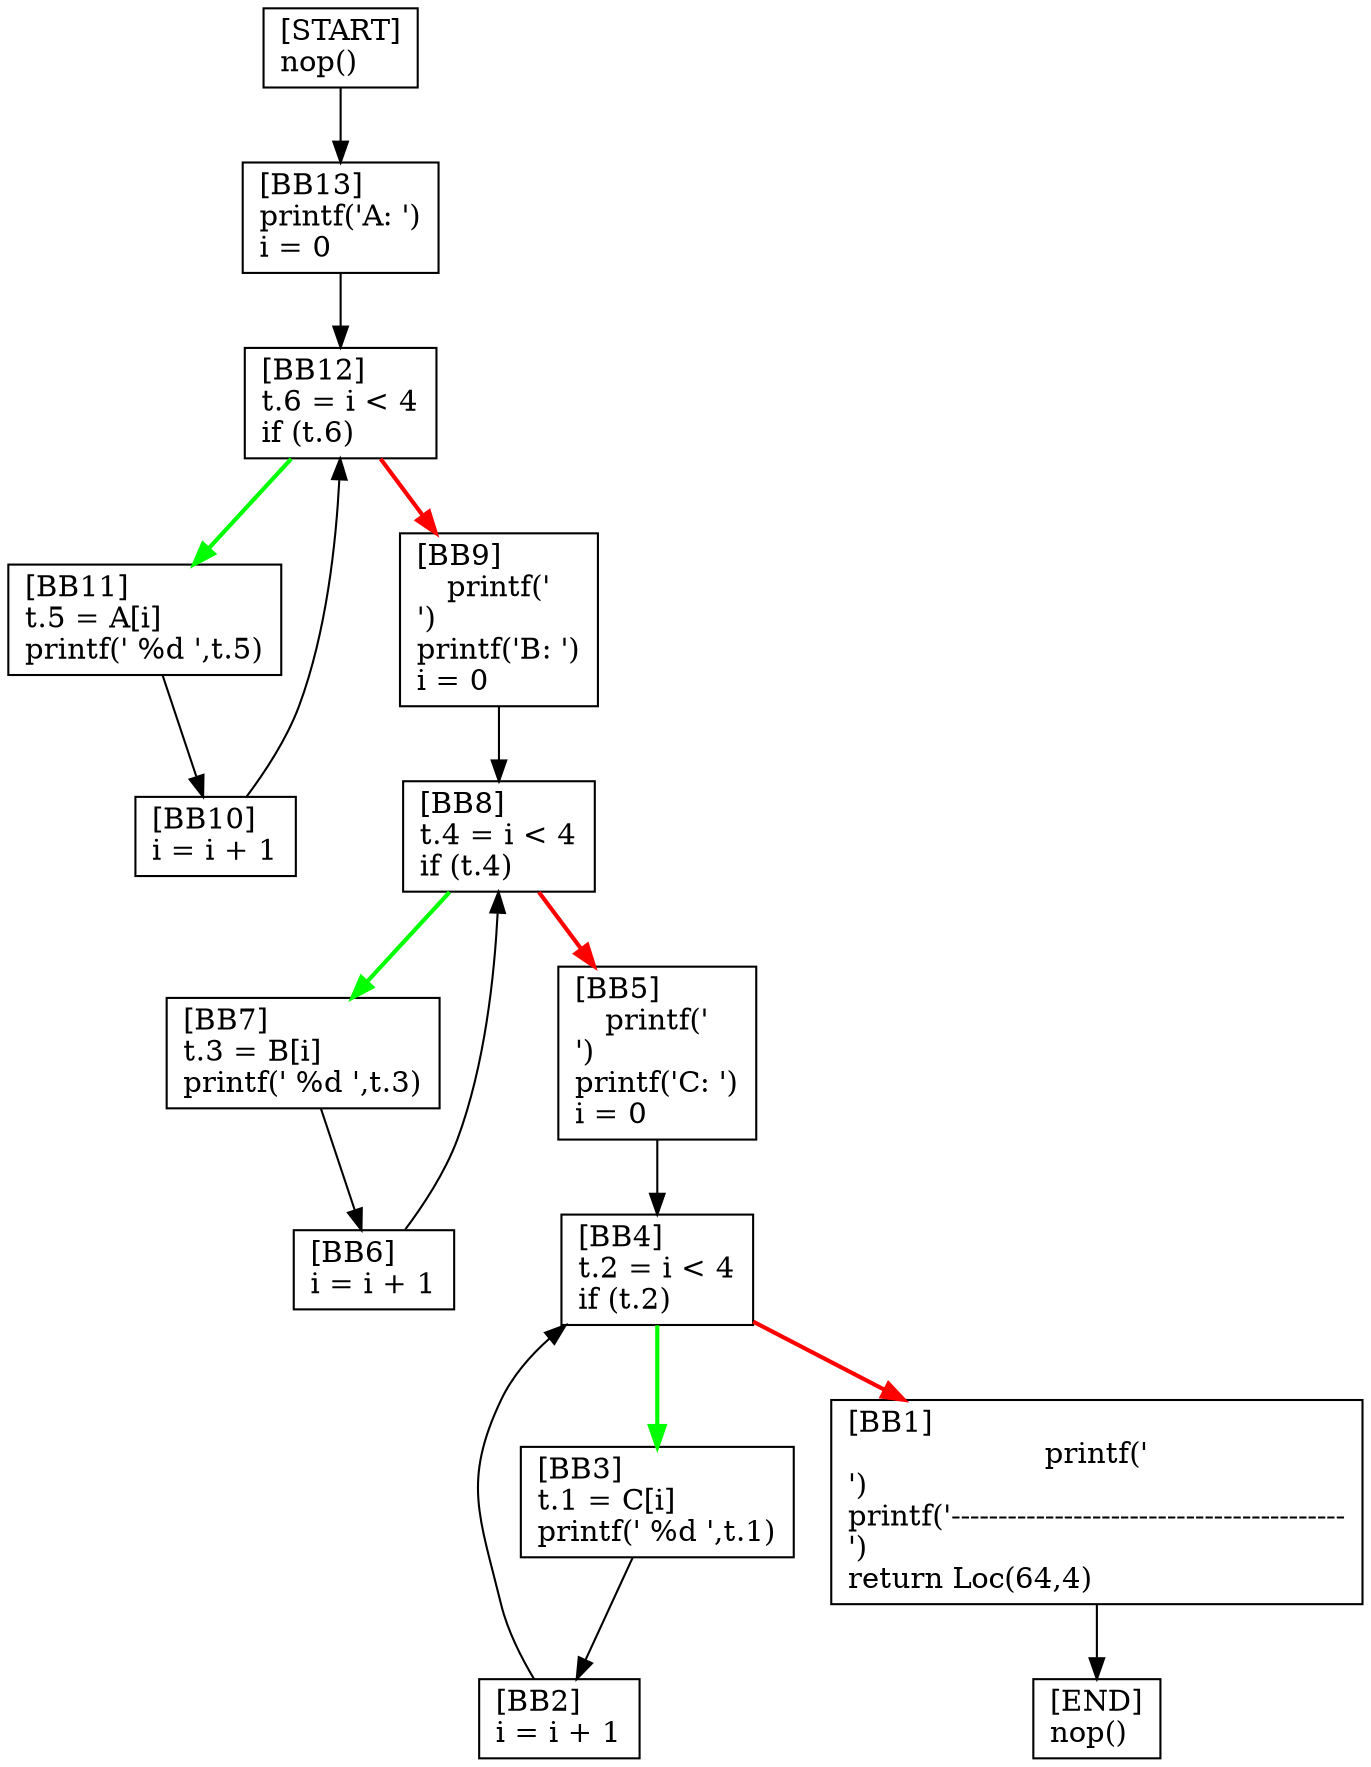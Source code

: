 digraph {
  node [shape=box]
  BB13 [label="[BB13]\lprintf('A: ')\li = 0\l"];
  BB12 [label="[BB12]\lt.6 = i < 4\lif (t.6)\l"];
  BB11 [label="[BB11]\lt.5 = A[i]\lprintf(' %d ',t.5)\l"];
  BB10 [label="[BB10]\li = i + 1\l"];
  BB9 [label="[BB9]\lprintf('\n')\lprintf('B: ')\li = 0\l"];
  BB8 [label="[BB8]\lt.4 = i < 4\lif (t.4)\l"];
  BB7 [label="[BB7]\lt.3 = B[i]\lprintf(' %d ',t.3)\l"];
  BB6 [label="[BB6]\li = i + 1\l"];
  BB1 [label="[BB1]\lprintf('\n')\lprintf('------------------------------------------\n')\lreturn Loc(64,4)\l"];
  START [label="[START]\lnop()\l"];
  END [label="[END]\lnop()\l"];
  BB2 [label="[BB2]\li = i + 1\l"];
  BB3 [label="[BB3]\lt.1 = C[i]\lprintf(' %d ',t.1)\l"];
  BB4 [label="[BB4]\lt.2 = i < 4\lif (t.2)\l"];
  BB5 [label="[BB5]\lprintf('\n')\lprintf('C: ')\li = 0\l"];
  BB4 -> BB3 [color=green, penwidth=2];
  BB8 -> BB7 [color=green, penwidth=2];
  BB8 -> BB5 [color=red, penwidth=2];
  BB12 -> BB11 [color=green, penwidth=2];
  BB1 -> END;
  BB5 -> BB4;
  BB12 -> BB9 [color=red, penwidth=2];
  BB11 -> BB10;
  BB10 -> BB12;
  BB13 -> BB12;
  BB7 -> BB6;
  BB6 -> BB8;
  BB9 -> BB8;
  START -> BB13;
  BB3 -> BB2;
  BB2 -> BB4;
  BB4 -> BB1 [color=red, penwidth=2];
}
